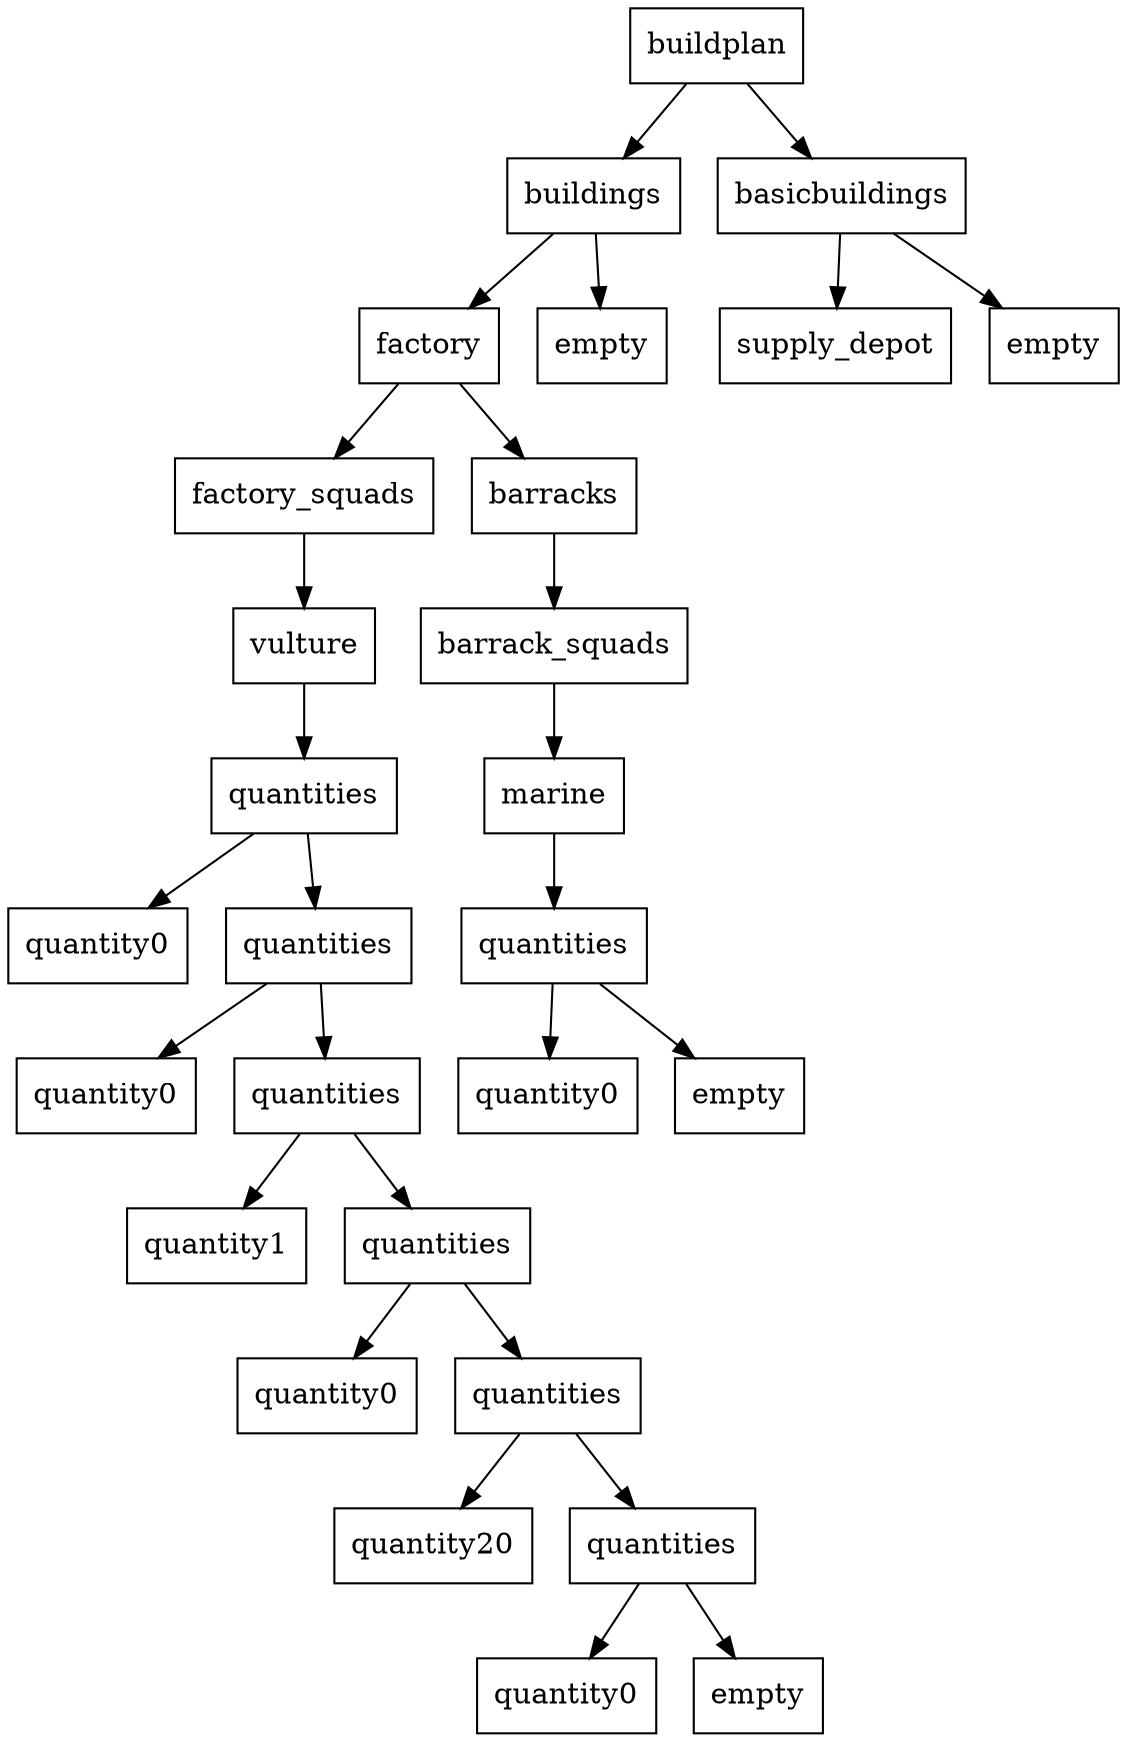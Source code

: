 digraph g {
graph [ordering=out];
node [shape=rectangle];
n[label = "buildplan"];
n0[label = "buildings"];
n00[label = "factory"];
n000[label = "factory_squads"];
n0000[label = "vulture"];
n00000[label = "quantities"];
n000000[label = "quantity0"];
n00000 -> n000000;
n000001[label = "quantities"];
n0000010[label = "quantity0"];
n000001 -> n0000010;
n0000011[label = "quantities"];
n00000110[label = "quantity1"];
n0000011 -> n00000110;
n00000111[label = "quantities"];
n000001110[label = "quantity0"];
n00000111 -> n000001110;
n000001111[label = "quantities"];
n0000011110[label = "quantity20"];
n000001111 -> n0000011110;
n0000011111[label = "quantities"];
n00000111110[label = "quantity0"];
n0000011111 -> n00000111110;
n00000111111[label = "empty"];
n0000011111 -> n00000111111;
n000001111 -> n0000011111;
n00000111 -> n000001111;
n0000011 -> n00000111;
n000001 -> n0000011;
n00000 -> n000001;
n0000 -> n00000;
n000 -> n0000;
n00 -> n000;
n001[label = "barracks"];
n0010[label = "barrack_squads"];
n00100[label = "marine"];
n001000[label = "quantities"];
n0010000[label = "quantity0"];
n001000 -> n0010000;
n0010001[label = "empty"];
n001000 -> n0010001;
n00100 -> n001000;
n0010 -> n00100;
n001 -> n0010;
n00 -> n001;
n0 -> n00;
n01[label = "empty"];
n0 -> n01;
n -> n0;
n1[label = "basicbuildings"];
n10[label = "supply_depot"];
n1 -> n10;
n11[label = "empty"];
n1 -> n11;
n -> n1;
}

